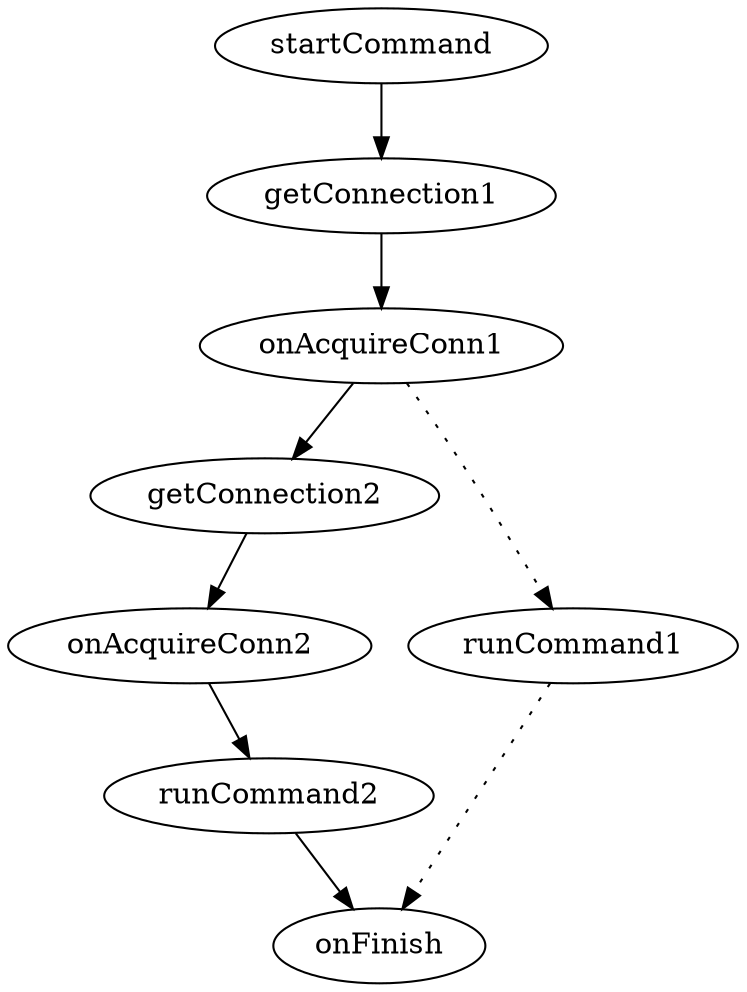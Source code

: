 digraph G {
    startCommand -> getConnection1;
    getConnection1-> onAcquireConn1;
    onAcquireConn1 -> getConnection2;
    onAcquireConn1 -> runCommand1 [ style=dotted ];
    getConnection2-> onAcquireConn2;
    onAcquireConn2 -> runCommand2;
    runCommand1 -> onFinish [ style=dotted ];
    runCommand2 -> onFinish;
}
